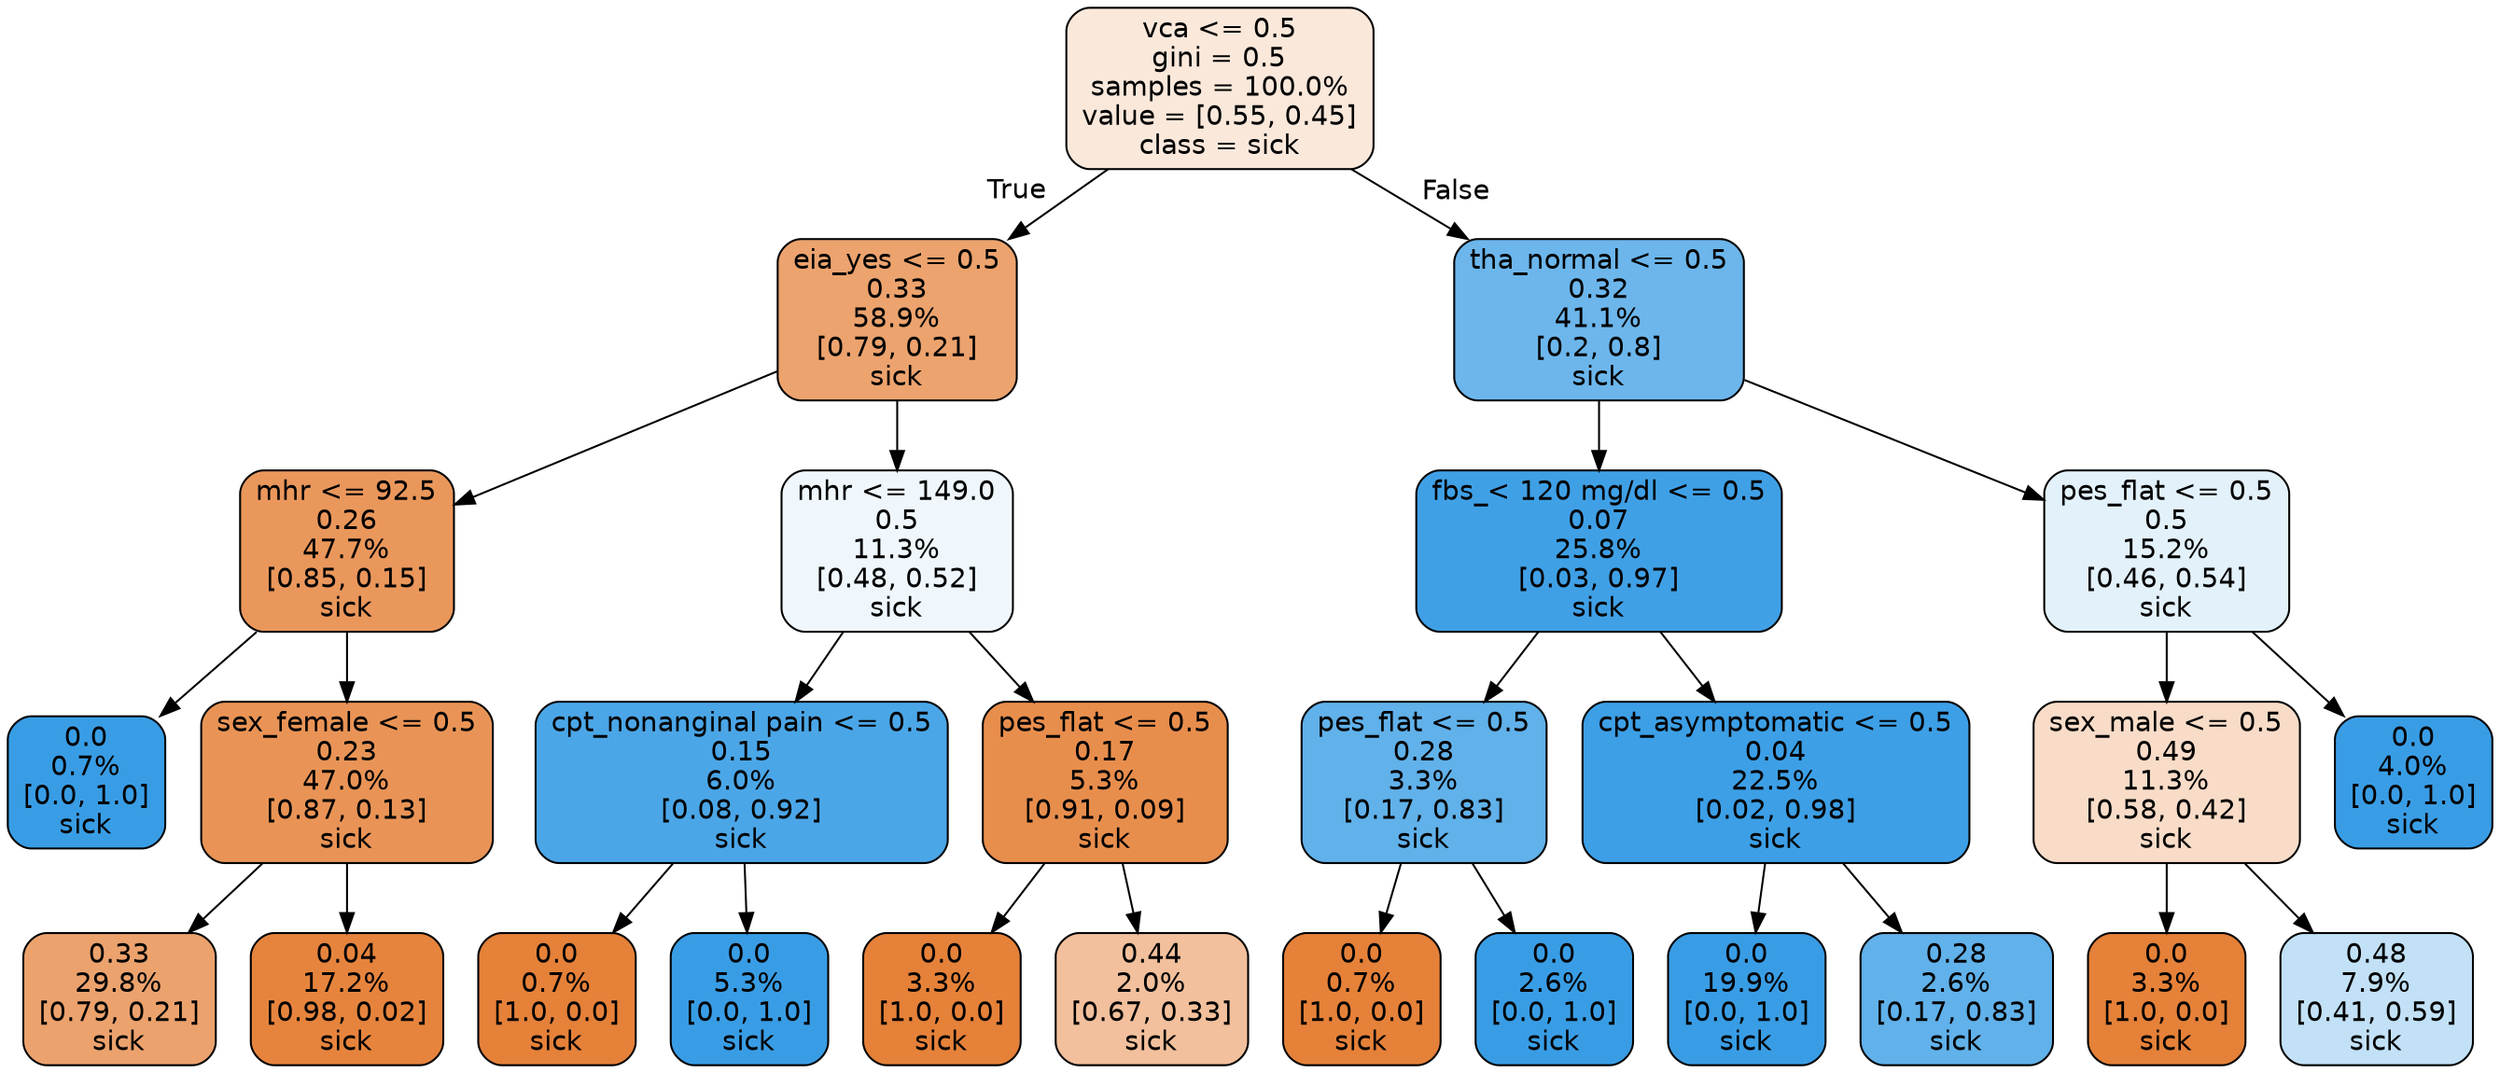 digraph Tree {
node [shape=box, style="filled, rounded", color="black", fontname="helvetica"] ;
edge [fontname="helvetica"] ;
0 [label="vca <= 0.5\ngini = 0.5\nsamples = 100.0%\nvalue = [0.55, 0.45]\nclass = sick", fillcolor="#fae8db"] ;
1 [label="eia_yes <= 0.5\n0.33\n58.9%\n[0.79, 0.21]\nsick", fillcolor="#eca36e"] ;
0 -> 1 [labeldistance=2.5, labelangle=45, headlabel="True"] ;
2 [label="mhr <= 92.5\n0.26\n47.7%\n[0.85, 0.15]\nsick", fillcolor="#ea975c"] ;
1 -> 2 ;
3 [label="0.0\n0.7%\n[0.0, 1.0]\nsick", fillcolor="#399de5"] ;
2 -> 3 ;
4 [label="sex_female <= 0.5\n0.23\n47.0%\n[0.87, 0.13]\nsick", fillcolor="#e99456"] ;
2 -> 4 ;
5 [label="0.33\n29.8%\n[0.79, 0.21]\nsick", fillcolor="#eca26d"] ;
4 -> 5 ;
6 [label="0.04\n17.2%\n[0.98, 0.02]\nsick", fillcolor="#e6843d"] ;
4 -> 6 ;
7 [label="mhr <= 149.0\n0.5\n11.3%\n[0.48, 0.52]\nsick", fillcolor="#eff7fd"] ;
1 -> 7 ;
8 [label="cpt_nonanginal pain <= 0.5\n0.15\n6.0%\n[0.08, 0.92]\nsick", fillcolor="#4ba6e7"] ;
7 -> 8 ;
9 [label="0.0\n0.7%\n[1.0, 0.0]\nsick", fillcolor="#e58139"] ;
8 -> 9 ;
10 [label="0.0\n5.3%\n[0.0, 1.0]\nsick", fillcolor="#399de5"] ;
8 -> 10 ;
11 [label="pes_flat <= 0.5\n0.17\n5.3%\n[0.91, 0.09]\nsick", fillcolor="#e88e4d"] ;
7 -> 11 ;
12 [label="0.0\n3.3%\n[1.0, 0.0]\nsick", fillcolor="#e58139"] ;
11 -> 12 ;
13 [label="0.44\n2.0%\n[0.67, 0.33]\nsick", fillcolor="#f2c09c"] ;
11 -> 13 ;
14 [label="tha_normal <= 0.5\n0.32\n41.1%\n[0.2, 0.8]\nsick", fillcolor="#6cb6ec"] ;
0 -> 14 [labeldistance=2.5, labelangle=-45, headlabel="False"] ;
15 [label="fbs_< 120 mg/dl <= 0.5\n0.07\n25.8%\n[0.03, 0.97]\nsick", fillcolor="#40a0e6"] ;
14 -> 15 ;
16 [label="pes_flat <= 0.5\n0.28\n3.3%\n[0.17, 0.83]\nsick", fillcolor="#61b1ea"] ;
15 -> 16 ;
17 [label="0.0\n0.7%\n[1.0, 0.0]\nsick", fillcolor="#e58139"] ;
16 -> 17 ;
18 [label="0.0\n2.6%\n[0.0, 1.0]\nsick", fillcolor="#399de5"] ;
16 -> 18 ;
19 [label="cpt_asymptomatic <= 0.5\n0.04\n22.5%\n[0.02, 0.98]\nsick", fillcolor="#3d9fe6"] ;
15 -> 19 ;
20 [label="0.0\n19.9%\n[0.0, 1.0]\nsick", fillcolor="#399de5"] ;
19 -> 20 ;
21 [label="0.28\n2.6%\n[0.17, 0.83]\nsick", fillcolor="#61b1ea"] ;
19 -> 21 ;
22 [label="pes_flat <= 0.5\n0.5\n15.2%\n[0.46, 0.54]\nsick", fillcolor="#e3f1fb"] ;
14 -> 22 ;
23 [label="sex_male <= 0.5\n0.49\n11.3%\n[0.58, 0.42]\nsick", fillcolor="#f8dcc8"] ;
22 -> 23 ;
24 [label="0.0\n3.3%\n[1.0, 0.0]\nsick", fillcolor="#e58139"] ;
23 -> 24 ;
25 [label="0.48\n7.9%\n[0.41, 0.59]\nsick", fillcolor="#c2e1f7"] ;
23 -> 25 ;
26 [label="0.0\n4.0%\n[0.0, 1.0]\nsick", fillcolor="#399de5"] ;
22 -> 26 ;
}